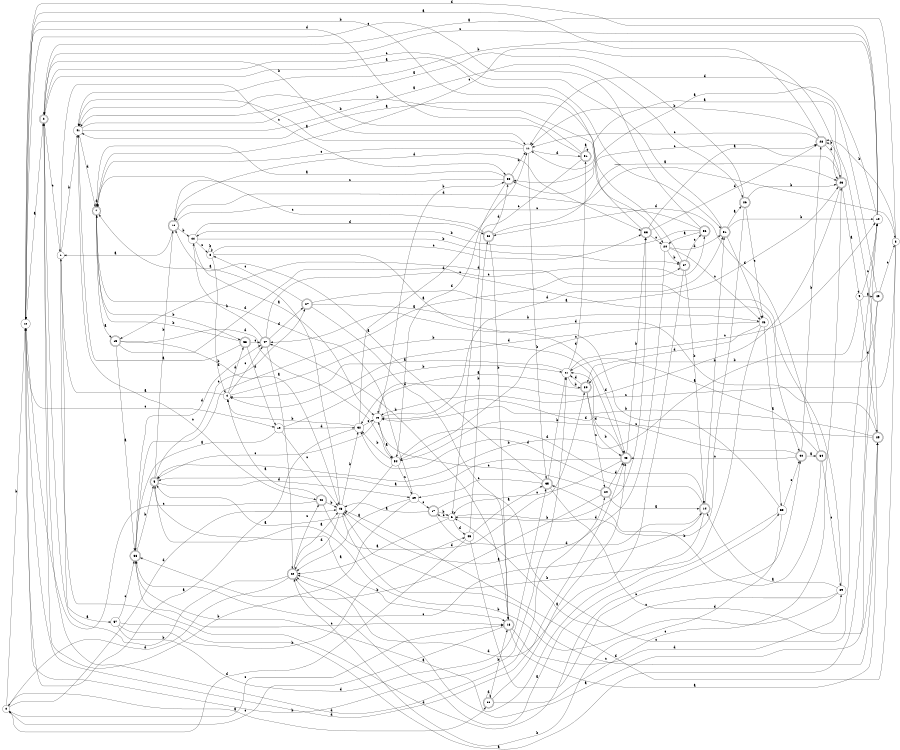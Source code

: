 digraph n47_8 {
__start0 [label="" shape="none"];

rankdir=LR;
size="8,5";

s0 [style="filled", color="black", fillcolor="white" shape="circle", label="0"];
s1 [style="filled", color="black", fillcolor="white" shape="circle", label="1"];
s2 [style="rounded,filled", color="black", fillcolor="white" shape="doublecircle", label="2"];
s3 [style="filled", color="black", fillcolor="white" shape="circle", label="3"];
s4 [style="filled", color="black", fillcolor="white" shape="circle", label="4"];
s5 [style="rounded,filled", color="black", fillcolor="white" shape="doublecircle", label="5"];
s6 [style="filled", color="black", fillcolor="white" shape="circle", label="6"];
s7 [style="rounded,filled", color="black", fillcolor="white" shape="doublecircle", label="7"];
s8 [style="filled", color="black", fillcolor="white" shape="circle", label="8"];
s9 [style="filled", color="black", fillcolor="white" shape="circle", label="9"];
s10 [style="filled", color="black", fillcolor="white" shape="circle", label="10"];
s11 [style="filled", color="black", fillcolor="white" shape="circle", label="11"];
s12 [style="filled", color="black", fillcolor="white" shape="circle", label="12"];
s13 [style="filled", color="black", fillcolor="white" shape="circle", label="13"];
s14 [style="rounded,filled", color="black", fillcolor="white" shape="doublecircle", label="14"];
s15 [style="rounded,filled", color="black", fillcolor="white" shape="doublecircle", label="15"];
s16 [style="rounded,filled", color="black", fillcolor="white" shape="doublecircle", label="16"];
s17 [style="rounded,filled", color="black", fillcolor="white" shape="doublecircle", label="17"];
s18 [style="rounded,filled", color="black", fillcolor="white" shape="doublecircle", label="18"];
s19 [style="filled", color="black", fillcolor="white" shape="circle", label="19"];
s20 [style="filled", color="black", fillcolor="white" shape="circle", label="20"];
s21 [style="filled", color="black", fillcolor="white" shape="circle", label="21"];
s22 [style="rounded,filled", color="black", fillcolor="white" shape="doublecircle", label="22"];
s23 [style="rounded,filled", color="black", fillcolor="white" shape="doublecircle", label="23"];
s24 [style="rounded,filled", color="black", fillcolor="white" shape="doublecircle", label="24"];
s25 [style="rounded,filled", color="black", fillcolor="white" shape="doublecircle", label="25"];
s26 [style="rounded,filled", color="black", fillcolor="white" shape="doublecircle", label="26"];
s27 [style="rounded,filled", color="black", fillcolor="white" shape="doublecircle", label="27"];
s28 [style="rounded,filled", color="black", fillcolor="white" shape="doublecircle", label="28"];
s29 [style="filled", color="black", fillcolor="white" shape="circle", label="29"];
s30 [style="rounded,filled", color="black", fillcolor="white" shape="doublecircle", label="30"];
s31 [style="rounded,filled", color="black", fillcolor="white" shape="doublecircle", label="31"];
s32 [style="filled", color="black", fillcolor="white" shape="circle", label="32"];
s33 [style="rounded,filled", color="black", fillcolor="white" shape="doublecircle", label="33"];
s34 [style="rounded,filled", color="black", fillcolor="white" shape="doublecircle", label="34"];
s35 [style="rounded,filled", color="black", fillcolor="white" shape="doublecircle", label="35"];
s36 [style="rounded,filled", color="black", fillcolor="white" shape="doublecircle", label="36"];
s37 [style="rounded,filled", color="black", fillcolor="white" shape="doublecircle", label="37"];
s38 [style="rounded,filled", color="black", fillcolor="white" shape="doublecircle", label="38"];
s39 [style="filled", color="black", fillcolor="white" shape="circle", label="39"];
s40 [style="rounded,filled", color="black", fillcolor="white" shape="doublecircle", label="40"];
s41 [style="filled", color="black", fillcolor="white" shape="circle", label="41"];
s42 [style="rounded,filled", color="black", fillcolor="white" shape="doublecircle", label="42"];
s43 [style="rounded,filled", color="black", fillcolor="white" shape="doublecircle", label="43"];
s44 [style="filled", color="black", fillcolor="white" shape="circle", label="44"];
s45 [style="filled", color="black", fillcolor="white" shape="circle", label="45"];
s46 [style="filled", color="black", fillcolor="white" shape="circle", label="46"];
s47 [style="rounded,filled", color="black", fillcolor="white" shape="doublecircle", label="47"];
s48 [style="filled", color="black", fillcolor="white" shape="circle", label="48"];
s49 [style="rounded,filled", color="black", fillcolor="white" shape="doublecircle", label="49"];
s50 [style="rounded,filled", color="black", fillcolor="white" shape="doublecircle", label="50"];
s51 [style="rounded,filled", color="black", fillcolor="white" shape="doublecircle", label="51"];
s52 [style="rounded,filled", color="black", fillcolor="white" shape="doublecircle", label="52"];
s53 [style="rounded,filled", color="black", fillcolor="white" shape="doublecircle", label="53"];
s54 [style="filled", color="black", fillcolor="white" shape="circle", label="54"];
s55 [style="filled", color="black", fillcolor="white" shape="circle", label="55"];
s56 [style="rounded,filled", color="black", fillcolor="white" shape="doublecircle", label="56"];
s57 [style="filled", color="black", fillcolor="white" shape="circle", label="57"];
s0 -> s38 [label="a"];
s0 -> s12 [label="b"];
s0 -> s18 [label="c"];
s0 -> s48 [label="d"];
s1 -> s57 [label="a"];
s1 -> s41 [label="b"];
s1 -> s50 [label="c"];
s1 -> s55 [label="d"];
s2 -> s51 [label="a"];
s2 -> s11 [label="b"];
s2 -> s1 [label="c"];
s2 -> s24 [label="d"];
s3 -> s2 [label="a"];
s3 -> s28 [label="b"];
s3 -> s32 [label="c"];
s3 -> s48 [label="d"];
s4 -> s1 [label="a"];
s4 -> s43 [label="b"];
s4 -> s47 [label="c"];
s4 -> s53 [label="d"];
s5 -> s18 [label="a"];
s5 -> s16 [label="b"];
s5 -> s27 [label="c"];
s5 -> s29 [label="d"];
s6 -> s22 [label="a"];
s6 -> s33 [label="b"];
s6 -> s17 [label="c"];
s6 -> s45 [label="d"];
s7 -> s15 [label="a"];
s7 -> s53 [label="b"];
s7 -> s23 [label="c"];
s7 -> s7 [label="d"];
s8 -> s43 [label="a"];
s8 -> s8 [label="b"];
s8 -> s33 [label="c"];
s8 -> s4 [label="d"];
s9 -> s49 [label="a"];
s9 -> s5 [label="b"];
s9 -> s10 [label="c"];
s9 -> s25 [label="d"];
s10 -> s50 [label="a"];
s10 -> s41 [label="b"];
s10 -> s2 [label="c"];
s10 -> s12 [label="d"];
s11 -> s41 [label="a"];
s11 -> s35 [label="b"];
s11 -> s7 [label="c"];
s11 -> s31 [label="d"];
s12 -> s2 [label="a"];
s12 -> s21 [label="b"];
s12 -> s19 [label="c"];
s12 -> s43 [label="d"];
s13 -> s54 [label="a"];
s13 -> s50 [label="b"];
s13 -> s5 [label="c"];
s13 -> s51 [label="d"];
s14 -> s36 [label="a"];
s14 -> s51 [label="b"];
s14 -> s36 [label="c"];
s14 -> s32 [label="d"];
s15 -> s36 [label="a"];
s15 -> s48 [label="b"];
s15 -> s40 [label="c"];
s15 -> s54 [label="d"];
s16 -> s1 [label="a"];
s16 -> s44 [label="b"];
s16 -> s3 [label="c"];
s16 -> s33 [label="d"];
s17 -> s48 [label="a"];
s17 -> s6 [label="b"];
s17 -> s10 [label="c"];
s17 -> s14 [label="d"];
s18 -> s25 [label="a"];
s18 -> s47 [label="b"];
s18 -> s0 [label="c"];
s18 -> s39 [label="d"];
s19 -> s36 [label="a"];
s19 -> s21 [label="b"];
s19 -> s48 [label="c"];
s19 -> s32 [label="d"];
s20 -> s48 [label="a"];
s20 -> s37 [label="b"];
s20 -> s46 [label="c"];
s20 -> s51 [label="d"];
s21 -> s4 [label="a"];
s21 -> s30 [label="b"];
s21 -> s10 [label="c"];
s21 -> s31 [label="d"];
s22 -> s48 [label="a"];
s22 -> s2 [label="b"];
s22 -> s42 [label="c"];
s22 -> s0 [label="d"];
s23 -> s9 [label="a"];
s23 -> s28 [label="b"];
s23 -> s50 [label="c"];
s23 -> s13 [label="d"];
s24 -> s14 [label="a"];
s24 -> s36 [label="b"];
s24 -> s13 [label="c"];
s24 -> s43 [label="d"];
s25 -> s11 [label="a"];
s25 -> s13 [label="b"];
s25 -> s54 [label="c"];
s25 -> s47 [label="d"];
s26 -> s41 [label="a"];
s26 -> s23 [label="b"];
s26 -> s46 [label="c"];
s26 -> s6 [label="d"];
s27 -> s23 [label="a"];
s27 -> s46 [label="b"];
s27 -> s8 [label="c"];
s27 -> s18 [label="d"];
s28 -> s12 [label="a"];
s28 -> s11 [label="b"];
s28 -> s11 [label="c"];
s28 -> s23 [label="d"];
s29 -> s22 [label="a"];
s29 -> s2 [label="b"];
s29 -> s17 [label="c"];
s29 -> s7 [label="d"];
s30 -> s13 [label="a"];
s30 -> s43 [label="b"];
s30 -> s24 [label="c"];
s30 -> s21 [label="d"];
s31 -> s31 [label="a"];
s31 -> s41 [label="b"];
s31 -> s6 [label="c"];
s31 -> s12 [label="d"];
s32 -> s12 [label="a"];
s32 -> s4 [label="b"];
s32 -> s13 [label="c"];
s32 -> s11 [label="d"];
s33 -> s28 [label="a"];
s33 -> s12 [label="b"];
s33 -> s20 [label="c"];
s33 -> s28 [label="d"];
s34 -> s21 [label="a"];
s34 -> s35 [label="b"];
s34 -> s39 [label="c"];
s34 -> s52 [label="d"];
s35 -> s16 [label="a"];
s35 -> s21 [label="b"];
s35 -> s29 [label="c"];
s35 -> s25 [label="d"];
s36 -> s37 [label="a"];
s36 -> s5 [label="b"];
s36 -> s18 [label="c"];
s36 -> s47 [label="d"];
s37 -> s41 [label="a"];
s37 -> s14 [label="b"];
s37 -> s56 [label="c"];
s37 -> s22 [label="d"];
s38 -> s43 [label="a"];
s38 -> s18 [label="b"];
s38 -> s23 [label="c"];
s38 -> s38 [label="d"];
s39 -> s14 [label="a"];
s39 -> s5 [label="b"];
s39 -> s6 [label="c"];
s39 -> s15 [label="d"];
s40 -> s34 [label="a"];
s40 -> s28 [label="b"];
s40 -> s43 [label="c"];
s40 -> s13 [label="d"];
s41 -> s26 [label="a"];
s41 -> s20 [label="b"];
s41 -> s42 [label="c"];
s41 -> s7 [label="d"];
s42 -> s4 [label="a"];
s42 -> s48 [label="b"];
s42 -> s12 [label="c"];
s42 -> s30 [label="d"];
s43 -> s5 [label="a"];
s43 -> s33 [label="b"];
s43 -> s6 [label="c"];
s43 -> s21 [label="d"];
s44 -> s13 [label="a"];
s44 -> s37 [label="b"];
s44 -> s8 [label="c"];
s44 -> s52 [label="d"];
s45 -> s35 [label="a"];
s45 -> s52 [label="b"];
s45 -> s40 [label="c"];
s45 -> s0 [label="d"];
s46 -> s55 [label="a"];
s46 -> s48 [label="b"];
s46 -> s54 [label="c"];
s46 -> s30 [label="d"];
s47 -> s22 [label="a"];
s47 -> s44 [label="b"];
s47 -> s56 [label="c"];
s47 -> s27 [label="d"];
s48 -> s7 [label="a"];
s48 -> s32 [label="b"];
s48 -> s25 [label="c"];
s48 -> s22 [label="d"];
s49 -> s22 [label="a"];
s49 -> s30 [label="b"];
s49 -> s3 [label="c"];
s49 -> s11 [label="d"];
s50 -> s7 [label="a"];
s50 -> s11 [label="b"];
s50 -> s16 [label="c"];
s50 -> s54 [label="d"];
s51 -> s26 [label="a"];
s51 -> s10 [label="b"];
s51 -> s2 [label="c"];
s51 -> s46 [label="d"];
s52 -> s23 [label="a"];
s52 -> s18 [label="b"];
s52 -> s7 [label="c"];
s52 -> s50 [label="d"];
s53 -> s41 [label="a"];
s53 -> s7 [label="b"];
s53 -> s47 [label="c"];
s53 -> s19 [label="d"];
s54 -> s5 [label="a"];
s54 -> s32 [label="b"];
s54 -> s29 [label="c"];
s54 -> s14 [label="d"];
s55 -> s22 [label="a"];
s55 -> s22 [label="b"];
s55 -> s40 [label="c"];
s55 -> s4 [label="d"];
s56 -> s20 [label="a"];
s56 -> s44 [label="b"];
s56 -> s12 [label="c"];
s56 -> s16 [label="d"];
s57 -> s10 [label="a"];
s57 -> s45 [label="b"];
s57 -> s36 [label="c"];
s57 -> s35 [label="d"];

}